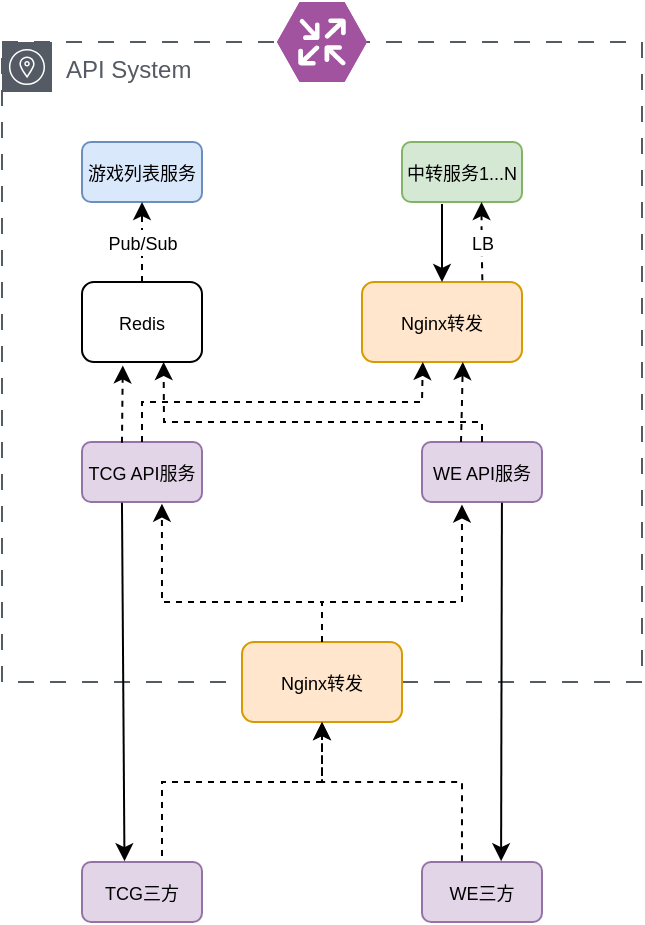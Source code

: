 <mxfile version="26.2.14">
  <diagram name="第 1 页" id="ZMwy50mZ1iB9Qospq7xE">
    <mxGraphModel dx="867" dy="500" grid="1" gridSize="10" guides="1" tooltips="1" connect="1" arrows="1" fold="1" page="1" pageScale="1" pageWidth="827" pageHeight="1169" math="0" shadow="0">
      <root>
        <mxCell id="0" />
        <mxCell id="1" parent="0" />
        <mxCell id="oZGS_SfJE_ZFE-Jzg_C2-11" value="API System" style="sketch=0;outlineConnect=0;gradientColor=none;html=1;whiteSpace=wrap;fontSize=12;fontStyle=0;shape=mxgraph.aws4.group;grIcon=mxgraph.aws4.group_availability_zone;strokeColor=#545B64;fillColor=none;verticalAlign=top;align=left;spacingLeft=30;fontColor=#545B64;dashed=1;dashPattern=8 8;" vertex="1" parent="1">
          <mxGeometry x="240" y="80" width="320" height="320" as="geometry" />
        </mxCell>
        <mxCell id="oZGS_SfJE_ZFE-Jzg_C2-12" value="" style="verticalLabelPosition=bottom;sketch=0;html=1;fillColor=#A153A0;strokeColor=#ffffff;verticalAlign=top;align=center;points=[[0,0.5,0],[0.125,0.25,0],[0.25,0,0],[0.5,0,0],[0.75,0,0],[0.875,0.25,0],[1,0.5,0],[0.875,0.75,0],[0.75,1,0],[0.5,1,0],[0.125,0.75,0]];pointerEvents=1;shape=mxgraph.cisco_safe.compositeIcon;bgIcon=mxgraph.cisco_safe.design.blank_device;resIcon=mxgraph.cisco_safe.design.router;" vertex="1" parent="1">
          <mxGeometry x="377.5" y="60" width="45" height="40" as="geometry" />
        </mxCell>
        <mxCell id="oZGS_SfJE_ZFE-Jzg_C2-13" value="&lt;font style=&quot;font-size: 9px;&quot;&gt;游戏列表服务&lt;/font&gt;" style="rounded=1;whiteSpace=wrap;html=1;fillColor=#dae8fc;strokeColor=#6c8ebf;" vertex="1" parent="1">
          <mxGeometry x="280" y="130" width="60" height="30" as="geometry" />
        </mxCell>
        <mxCell id="oZGS_SfJE_ZFE-Jzg_C2-14" value="&lt;font style=&quot;font-size: 9px;&quot;&gt;中转服务1...N&lt;/font&gt;" style="rounded=1;whiteSpace=wrap;html=1;fillColor=#d5e8d4;strokeColor=#82b366;" vertex="1" parent="1">
          <mxGeometry x="440" y="130" width="60" height="30" as="geometry" />
        </mxCell>
        <mxCell id="oZGS_SfJE_ZFE-Jzg_C2-15" value="&lt;font style=&quot;font-size: 9px;&quot;&gt;Nginx转发&lt;/font&gt;" style="rounded=1;whiteSpace=wrap;html=1;fillColor=#ffe6cc;strokeColor=#d79b00;" vertex="1" parent="1">
          <mxGeometry x="420" y="200" width="80" height="40" as="geometry" />
        </mxCell>
        <mxCell id="oZGS_SfJE_ZFE-Jzg_C2-16" value="&lt;font style=&quot;font-size: 9px;&quot;&gt;TCG API服务&lt;/font&gt;" style="rounded=1;whiteSpace=wrap;html=1;fillColor=#e1d5e7;strokeColor=#9673a6;" vertex="1" parent="1">
          <mxGeometry x="280" y="280" width="60" height="30" as="geometry" />
        </mxCell>
        <mxCell id="oZGS_SfJE_ZFE-Jzg_C2-17" value="&lt;font style=&quot;font-size: 9px;&quot;&gt;WE API服务&lt;/font&gt;" style="rounded=1;whiteSpace=wrap;html=1;fillColor=#e1d5e7;strokeColor=#9673a6;" vertex="1" parent="1">
          <mxGeometry x="450" y="280" width="60" height="30" as="geometry" />
        </mxCell>
        <mxCell id="oZGS_SfJE_ZFE-Jzg_C2-18" value="&lt;font style=&quot;font-size: 9px;&quot;&gt;Nginx转发&lt;/font&gt;" style="rounded=1;whiteSpace=wrap;html=1;fillColor=#ffe6cc;strokeColor=#d79b00;" vertex="1" parent="1">
          <mxGeometry x="360" y="380" width="80" height="40" as="geometry" />
        </mxCell>
        <mxCell id="oZGS_SfJE_ZFE-Jzg_C2-19" value="&lt;font style=&quot;font-size: 9px;&quot;&gt;TCG三方&lt;/font&gt;" style="rounded=1;whiteSpace=wrap;html=1;fillColor=#e1d5e7;strokeColor=#9673a6;" vertex="1" parent="1">
          <mxGeometry x="280" y="490" width="60" height="30" as="geometry" />
        </mxCell>
        <mxCell id="oZGS_SfJE_ZFE-Jzg_C2-20" value="&lt;font style=&quot;font-size: 9px;&quot;&gt;WE三方&lt;/font&gt;" style="rounded=1;whiteSpace=wrap;html=1;fillColor=#e1d5e7;strokeColor=#9673a6;" vertex="1" parent="1">
          <mxGeometry x="450" y="490" width="60" height="30" as="geometry" />
        </mxCell>
        <mxCell id="oZGS_SfJE_ZFE-Jzg_C2-31" value="" style="endArrow=classic;html=1;rounded=0;entryX=0.333;entryY=1.043;entryDx=0;entryDy=0;entryPerimeter=0;dashed=1;" edge="1" parent="1" target="oZGS_SfJE_ZFE-Jzg_C2-17">
          <mxGeometry width="50" height="50" relative="1" as="geometry">
            <mxPoint x="400" y="380" as="sourcePoint" />
            <mxPoint x="480" y="300" as="targetPoint" />
            <Array as="points">
              <mxPoint x="400" y="360" />
              <mxPoint x="470" y="360" />
            </Array>
          </mxGeometry>
        </mxCell>
        <mxCell id="oZGS_SfJE_ZFE-Jzg_C2-32" value="" style="endArrow=classic;html=1;rounded=0;exitX=0.5;exitY=0;exitDx=0;exitDy=0;entryX=0.666;entryY=1.029;entryDx=0;entryDy=0;entryPerimeter=0;dashed=1;" edge="1" parent="1" source="oZGS_SfJE_ZFE-Jzg_C2-18" target="oZGS_SfJE_ZFE-Jzg_C2-16">
          <mxGeometry width="50" height="50" relative="1" as="geometry">
            <mxPoint x="440" y="330" as="sourcePoint" />
            <mxPoint x="310" y="300" as="targetPoint" />
            <Array as="points">
              <mxPoint x="400" y="360" />
              <mxPoint x="320" y="360" />
            </Array>
          </mxGeometry>
        </mxCell>
        <mxCell id="oZGS_SfJE_ZFE-Jzg_C2-33" value="" style="endArrow=classic;html=1;rounded=0;exitX=0.333;exitY=1.014;exitDx=0;exitDy=0;exitPerimeter=0;entryX=0.354;entryY=-0.014;entryDx=0;entryDy=0;entryPerimeter=0;" edge="1" parent="1" source="oZGS_SfJE_ZFE-Jzg_C2-16" target="oZGS_SfJE_ZFE-Jzg_C2-19">
          <mxGeometry width="50" height="50" relative="1" as="geometry">
            <mxPoint x="440" y="290" as="sourcePoint" />
            <mxPoint x="310" y="490" as="targetPoint" />
          </mxGeometry>
        </mxCell>
        <mxCell id="oZGS_SfJE_ZFE-Jzg_C2-34" value="" style="endArrow=classic;html=1;rounded=0;exitX=0.666;exitY=1.014;exitDx=0;exitDy=0;exitPerimeter=0;entryX=0.659;entryY=-0.014;entryDx=0;entryDy=0;entryPerimeter=0;" edge="1" parent="1" source="oZGS_SfJE_ZFE-Jzg_C2-17" target="oZGS_SfJE_ZFE-Jzg_C2-20">
          <mxGeometry width="50" height="50" relative="1" as="geometry">
            <mxPoint x="440" y="290" as="sourcePoint" />
            <mxPoint x="480" y="490" as="targetPoint" />
          </mxGeometry>
        </mxCell>
        <mxCell id="oZGS_SfJE_ZFE-Jzg_C2-35" value="" style="endArrow=classic;html=1;rounded=0;entryX=0.34;entryY=1.043;entryDx=0;entryDy=0;dashed=1;exitX=0.333;exitY=0.014;exitDx=0;exitDy=0;entryPerimeter=0;exitPerimeter=0;" edge="1" parent="1" source="oZGS_SfJE_ZFE-Jzg_C2-16" target="oZGS_SfJE_ZFE-Jzg_C2-46">
          <mxGeometry width="50" height="50" relative="1" as="geometry">
            <mxPoint x="320" y="280" as="sourcePoint" />
            <mxPoint x="400" y="240" as="targetPoint" />
            <Array as="points" />
          </mxGeometry>
        </mxCell>
        <mxCell id="oZGS_SfJE_ZFE-Jzg_C2-36" value="" style="endArrow=classic;html=1;rounded=0;exitX=0.325;exitY=0;exitDx=0;exitDy=0;exitPerimeter=0;dashed=1;entryX=0.63;entryY=1;entryDx=0;entryDy=0;entryPerimeter=0;" edge="1" parent="1" source="oZGS_SfJE_ZFE-Jzg_C2-17" target="oZGS_SfJE_ZFE-Jzg_C2-15">
          <mxGeometry width="50" height="50" relative="1" as="geometry">
            <mxPoint x="440" y="260" as="sourcePoint" />
            <mxPoint x="410" y="240" as="targetPoint" />
            <Array as="points">
              <mxPoint x="470" y="260" />
            </Array>
          </mxGeometry>
        </mxCell>
        <mxCell id="oZGS_SfJE_ZFE-Jzg_C2-39" value="" style="endArrow=classic;html=1;rounded=0;entryX=0.5;entryY=1;entryDx=0;entryDy=0;exitX=0.63;exitY=-0.022;exitDx=0;exitDy=0;exitPerimeter=0;dashed=1;" edge="1" parent="1">
          <mxGeometry relative="1" as="geometry">
            <mxPoint x="480.18" y="199.12" as="sourcePoint" />
            <mxPoint x="479.78" y="160" as="targetPoint" />
            <Array as="points">
              <mxPoint x="479.78" y="180" />
              <mxPoint x="479.78" y="170" />
            </Array>
          </mxGeometry>
        </mxCell>
        <mxCell id="oZGS_SfJE_ZFE-Jzg_C2-40" value="&lt;font style=&quot;font-size: 9px;&quot;&gt;LB&lt;/font&gt;" style="edgeLabel;resizable=0;html=1;;align=center;verticalAlign=middle;" connectable="0" vertex="1" parent="oZGS_SfJE_ZFE-Jzg_C2-39">
          <mxGeometry relative="1" as="geometry" />
        </mxCell>
        <mxCell id="oZGS_SfJE_ZFE-Jzg_C2-41" value="" style="endArrow=classic;html=1;rounded=0;dashed=1;" edge="1" parent="1">
          <mxGeometry relative="1" as="geometry">
            <mxPoint x="320" y="487" as="sourcePoint" />
            <mxPoint x="400" y="420" as="targetPoint" />
            <Array as="points">
              <mxPoint x="320" y="450" />
              <mxPoint x="400" y="450" />
            </Array>
          </mxGeometry>
        </mxCell>
        <mxCell id="oZGS_SfJE_ZFE-Jzg_C2-43" value="" style="endArrow=classic;html=1;rounded=0;exitX=0.333;exitY=-0.014;exitDx=0;exitDy=0;exitPerimeter=0;dashed=1;" edge="1" parent="1" source="oZGS_SfJE_ZFE-Jzg_C2-20">
          <mxGeometry relative="1" as="geometry">
            <mxPoint x="410" y="300" as="sourcePoint" />
            <mxPoint x="400" y="420" as="targetPoint" />
            <Array as="points">
              <mxPoint x="470" y="450" />
              <mxPoint x="400" y="450" />
            </Array>
          </mxGeometry>
        </mxCell>
        <mxCell id="oZGS_SfJE_ZFE-Jzg_C2-45" value="" style="endArrow=classic;html=1;rounded=0;entryX=0.5;entryY=0;entryDx=0;entryDy=0;" edge="1" parent="1" target="oZGS_SfJE_ZFE-Jzg_C2-15">
          <mxGeometry width="50" height="50" relative="1" as="geometry">
            <mxPoint x="460" y="161" as="sourcePoint" />
            <mxPoint x="480" y="180" as="targetPoint" />
            <Array as="points">
              <mxPoint x="460" y="170" />
              <mxPoint x="460" y="180" />
            </Array>
          </mxGeometry>
        </mxCell>
        <mxCell id="oZGS_SfJE_ZFE-Jzg_C2-46" value="&lt;font style=&quot;font-size: 9px;&quot;&gt;Redis&lt;/font&gt;" style="rounded=1;whiteSpace=wrap;html=1;" vertex="1" parent="1">
          <mxGeometry x="280" y="200" width="60" height="40" as="geometry" />
        </mxCell>
        <mxCell id="oZGS_SfJE_ZFE-Jzg_C2-47" value="" style="endArrow=classic;html=1;rounded=0;entryX=0.38;entryY=1;entryDx=0;entryDy=0;dashed=1;exitX=0.5;exitY=0;exitDx=0;exitDy=0;entryPerimeter=0;" edge="1" parent="1" source="oZGS_SfJE_ZFE-Jzg_C2-16" target="oZGS_SfJE_ZFE-Jzg_C2-15">
          <mxGeometry width="50" height="50" relative="1" as="geometry">
            <mxPoint x="320" y="290" as="sourcePoint" />
            <mxPoint x="320" y="250" as="targetPoint" />
            <Array as="points">
              <mxPoint x="310" y="260" />
              <mxPoint x="390" y="260" />
              <mxPoint x="450" y="260" />
            </Array>
          </mxGeometry>
        </mxCell>
        <mxCell id="oZGS_SfJE_ZFE-Jzg_C2-48" value="" style="endArrow=classic;html=1;rounded=0;exitX=0.5;exitY=0;exitDx=0;exitDy=0;dashed=1;entryX=0.68;entryY=1;entryDx=0;entryDy=0;entryPerimeter=0;" edge="1" parent="1" source="oZGS_SfJE_ZFE-Jzg_C2-17" target="oZGS_SfJE_ZFE-Jzg_C2-46">
          <mxGeometry width="50" height="50" relative="1" as="geometry">
            <mxPoint x="377.5" y="280" as="sourcePoint" />
            <mxPoint x="317.5" y="240" as="targetPoint" />
            <Array as="points">
              <mxPoint x="480" y="270" />
              <mxPoint x="321" y="270" />
            </Array>
          </mxGeometry>
        </mxCell>
        <mxCell id="oZGS_SfJE_ZFE-Jzg_C2-49" value="" style="endArrow=classic;html=1;rounded=0;exitX=0.5;exitY=0;exitDx=0;exitDy=0;entryX=0.5;entryY=1;entryDx=0;entryDy=0;dashed=1;" edge="1" parent="1" source="oZGS_SfJE_ZFE-Jzg_C2-46" target="oZGS_SfJE_ZFE-Jzg_C2-13">
          <mxGeometry relative="1" as="geometry">
            <mxPoint x="410" y="300" as="sourcePoint" />
            <mxPoint x="510" y="300" as="targetPoint" />
          </mxGeometry>
        </mxCell>
        <mxCell id="oZGS_SfJE_ZFE-Jzg_C2-50" value="&lt;font style=&quot;font-size: 9px;&quot;&gt;Pub/Sub&lt;/font&gt;" style="edgeLabel;resizable=0;html=1;;align=center;verticalAlign=middle;" connectable="0" vertex="1" parent="oZGS_SfJE_ZFE-Jzg_C2-49">
          <mxGeometry relative="1" as="geometry" />
        </mxCell>
      </root>
    </mxGraphModel>
  </diagram>
</mxfile>
